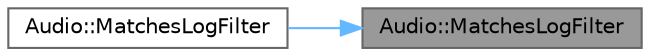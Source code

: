 digraph "Audio::MatchesLogFilter"
{
 // INTERACTIVE_SVG=YES
 // LATEX_PDF_SIZE
  bgcolor="transparent";
  edge [fontname=Helvetica,fontsize=10,labelfontname=Helvetica,labelfontsize=10];
  node [fontname=Helvetica,fontsize=10,shape=box,height=0.2,width=0.4];
  rankdir="RL";
  Node1 [id="Node000001",label="Audio::MatchesLogFilter",height=0.2,width=0.4,color="gray40", fillcolor="grey60", style="filled", fontcolor="black",tooltip=" "];
  Node1 -> Node2 [id="edge1_Node000001_Node000002",dir="back",color="steelblue1",style="solid",tooltip=" "];
  Node2 [id="Node000002",label="Audio::MatchesLogFilter",height=0.2,width=0.4,color="grey40", fillcolor="white", style="filled",URL="$de/d24/namespaceAudio.html#a65cff3fab7b5fcb6b042ce46ad46c16a",tooltip=" "];
}
